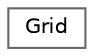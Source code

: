 digraph "Graphical Class Hierarchy"
{
 // INTERACTIVE_SVG=YES
 // LATEX_PDF_SIZE
  bgcolor="transparent";
  edge [fontname=Helvetica,fontsize=10,labelfontname=Helvetica,labelfontsize=10];
  node [fontname=Helvetica,fontsize=10,shape=box,height=0.2,width=0.4];
  rankdir="LR";
  Node0 [id="Node000000",label="Grid",height=0.2,width=0.4,color="grey40", fillcolor="white", style="filled",URL="$class_grid.html",tooltip="Đại diện cho lưới chơi Tetris kích thước 20x10."];
}
